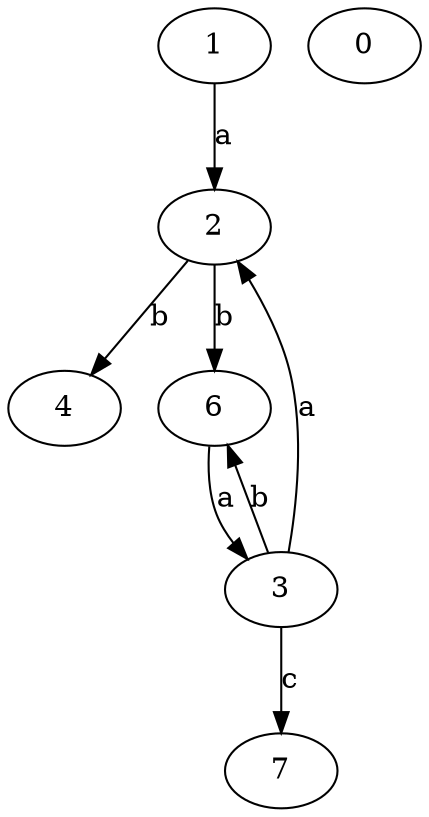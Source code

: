 strict digraph  {
1;
2;
0;
3;
4;
6;
7;
1 -> 2  [label=a];
2 -> 4  [label=b];
2 -> 6  [label=b];
3 -> 2  [label=a];
3 -> 6  [label=b];
3 -> 7  [label=c];
6 -> 3  [label=a];
}
